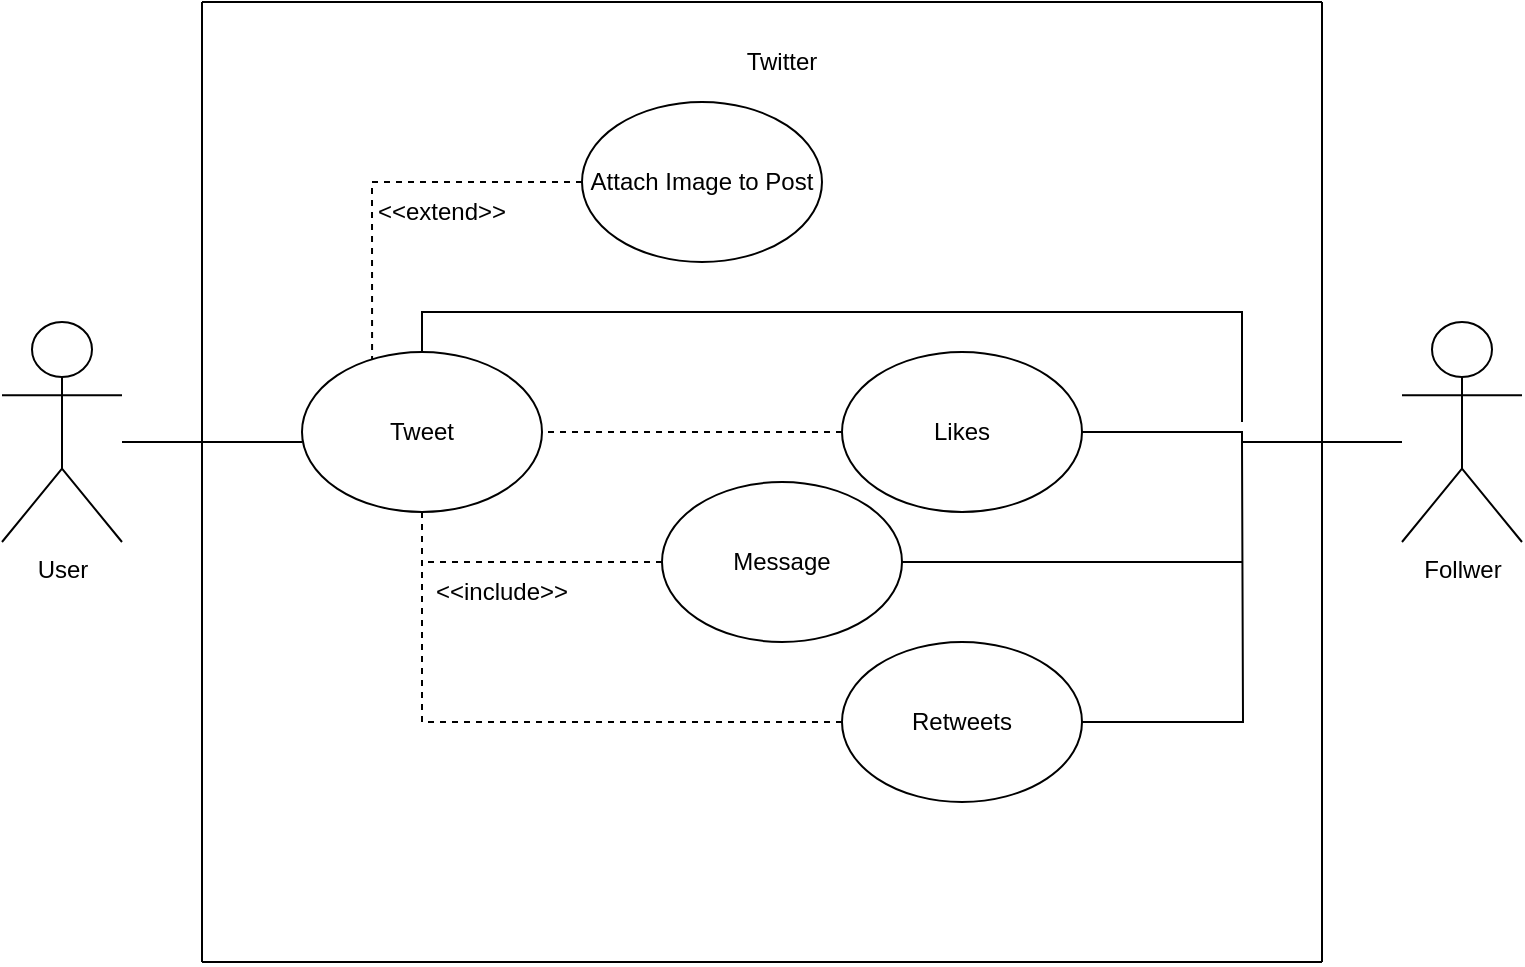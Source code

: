 <mxfile version="21.1.2" type="device">
  <diagram name="Page-1" id="I6cRySBgf-1Uv-d45_FB">
    <mxGraphModel dx="1232" dy="1187" grid="1" gridSize="10" guides="1" tooltips="1" connect="1" arrows="1" fold="1" page="1" pageScale="1" pageWidth="850" pageHeight="1100" math="0" shadow="0">
      <root>
        <mxCell id="0" />
        <mxCell id="1" parent="0" />
        <mxCell id="GMhXm9UVneW_Isthq-Cz-1" value="Follwer" style="shape=umlActor;verticalLabelPosition=bottom;verticalAlign=top;html=1;outlineConnect=0;" vertex="1" parent="1">
          <mxGeometry x="760" y="520" width="60" height="110" as="geometry" />
        </mxCell>
        <mxCell id="GMhXm9UVneW_Isthq-Cz-2" value="User" style="shape=umlActor;verticalLabelPosition=bottom;verticalAlign=top;html=1;outlineConnect=0;" vertex="1" parent="1">
          <mxGeometry x="60" y="520" width="60" height="110" as="geometry" />
        </mxCell>
        <mxCell id="GMhXm9UVneW_Isthq-Cz-9" value="" style="endArrow=none;html=1;rounded=0;" edge="1" parent="1">
          <mxGeometry width="50" height="50" relative="1" as="geometry">
            <mxPoint x="680" y="580" as="sourcePoint" />
            <mxPoint x="760" y="580" as="targetPoint" />
          </mxGeometry>
        </mxCell>
        <mxCell id="GMhXm9UVneW_Isthq-Cz-10" value="" style="endArrow=none;html=1;rounded=0;" edge="1" parent="1">
          <mxGeometry width="50" height="50" relative="1" as="geometry">
            <mxPoint x="120" y="580" as="sourcePoint" />
            <mxPoint x="210" y="580" as="targetPoint" />
          </mxGeometry>
        </mxCell>
        <mxCell id="GMhXm9UVneW_Isthq-Cz-12" style="edgeStyle=orthogonalEdgeStyle;rounded=0;orthogonalLoop=1;jettySize=auto;html=1;exitX=1;exitY=0.5;exitDx=0;exitDy=0;endArrow=none;endFill=0;" edge="1" parent="1" source="GMhXm9UVneW_Isthq-Cz-11">
          <mxGeometry relative="1" as="geometry">
            <mxPoint x="680" y="580" as="targetPoint" />
          </mxGeometry>
        </mxCell>
        <mxCell id="GMhXm9UVneW_Isthq-Cz-19" style="edgeStyle=orthogonalEdgeStyle;rounded=0;orthogonalLoop=1;jettySize=auto;html=1;exitX=0;exitY=0.5;exitDx=0;exitDy=0;entryX=0.5;entryY=1;entryDx=0;entryDy=0;endArrow=none;endFill=0;dashed=1;" edge="1" parent="1" source="GMhXm9UVneW_Isthq-Cz-11" target="GMhXm9UVneW_Isthq-Cz-18">
          <mxGeometry relative="1" as="geometry" />
        </mxCell>
        <mxCell id="GMhXm9UVneW_Isthq-Cz-11" value="Retweets" style="ellipse;whiteSpace=wrap;html=1;" vertex="1" parent="1">
          <mxGeometry x="480" y="680" width="120" height="80" as="geometry" />
        </mxCell>
        <mxCell id="GMhXm9UVneW_Isthq-Cz-16" style="edgeStyle=orthogonalEdgeStyle;rounded=0;orthogonalLoop=1;jettySize=auto;html=1;exitX=1;exitY=0.5;exitDx=0;exitDy=0;endArrow=none;endFill=0;" edge="1" parent="1" source="GMhXm9UVneW_Isthq-Cz-13">
          <mxGeometry relative="1" as="geometry">
            <mxPoint x="680" y="640" as="targetPoint" />
          </mxGeometry>
        </mxCell>
        <mxCell id="GMhXm9UVneW_Isthq-Cz-20" style="edgeStyle=orthogonalEdgeStyle;rounded=0;orthogonalLoop=1;jettySize=auto;html=1;exitX=0;exitY=0.5;exitDx=0;exitDy=0;endArrow=none;endFill=0;dashed=1;" edge="1" parent="1" source="GMhXm9UVneW_Isthq-Cz-13">
          <mxGeometry relative="1" as="geometry">
            <mxPoint x="270" y="640" as="targetPoint" />
          </mxGeometry>
        </mxCell>
        <mxCell id="GMhXm9UVneW_Isthq-Cz-13" value="Message" style="ellipse;whiteSpace=wrap;html=1;" vertex="1" parent="1">
          <mxGeometry x="390" y="600" width="120" height="80" as="geometry" />
        </mxCell>
        <mxCell id="GMhXm9UVneW_Isthq-Cz-15" style="edgeStyle=orthogonalEdgeStyle;rounded=0;orthogonalLoop=1;jettySize=auto;html=1;exitX=1;exitY=0.5;exitDx=0;exitDy=0;endArrow=none;endFill=0;" edge="1" parent="1" source="GMhXm9UVneW_Isthq-Cz-14">
          <mxGeometry relative="1" as="geometry">
            <mxPoint x="680" y="580" as="targetPoint" />
            <Array as="points">
              <mxPoint x="680" y="575" />
            </Array>
          </mxGeometry>
        </mxCell>
        <mxCell id="GMhXm9UVneW_Isthq-Cz-21" style="edgeStyle=orthogonalEdgeStyle;rounded=0;orthogonalLoop=1;jettySize=auto;html=1;exitX=0;exitY=0.5;exitDx=0;exitDy=0;entryX=1;entryY=0.5;entryDx=0;entryDy=0;endArrow=none;endFill=0;dashed=1;" edge="1" parent="1" source="GMhXm9UVneW_Isthq-Cz-14" target="GMhXm9UVneW_Isthq-Cz-18">
          <mxGeometry relative="1" as="geometry" />
        </mxCell>
        <mxCell id="GMhXm9UVneW_Isthq-Cz-14" value="Likes" style="ellipse;whiteSpace=wrap;html=1;" vertex="1" parent="1">
          <mxGeometry x="480" y="535" width="120" height="80" as="geometry" />
        </mxCell>
        <mxCell id="GMhXm9UVneW_Isthq-Cz-22" style="edgeStyle=orthogonalEdgeStyle;rounded=0;orthogonalLoop=1;jettySize=auto;html=1;exitX=0.5;exitY=0;exitDx=0;exitDy=0;endArrow=none;endFill=0;" edge="1" parent="1" source="GMhXm9UVneW_Isthq-Cz-18">
          <mxGeometry relative="1" as="geometry">
            <mxPoint x="680" y="570" as="targetPoint" />
            <Array as="points">
              <mxPoint x="270" y="515" />
              <mxPoint x="680" y="515" />
            </Array>
          </mxGeometry>
        </mxCell>
        <mxCell id="GMhXm9UVneW_Isthq-Cz-18" value="Tweet" style="ellipse;whiteSpace=wrap;html=1;" vertex="1" parent="1">
          <mxGeometry x="210" y="535" width="120" height="80" as="geometry" />
        </mxCell>
        <mxCell id="GMhXm9UVneW_Isthq-Cz-25" value="" style="endArrow=none;html=1;rounded=0;" edge="1" parent="1">
          <mxGeometry width="50" height="50" relative="1" as="geometry">
            <mxPoint x="160" y="360" as="sourcePoint" />
            <mxPoint x="720" y="360" as="targetPoint" />
          </mxGeometry>
        </mxCell>
        <mxCell id="GMhXm9UVneW_Isthq-Cz-26" value="" style="endArrow=none;html=1;rounded=0;" edge="1" parent="1">
          <mxGeometry width="50" height="50" relative="1" as="geometry">
            <mxPoint x="720" y="840" as="sourcePoint" />
            <mxPoint x="720" y="360" as="targetPoint" />
          </mxGeometry>
        </mxCell>
        <mxCell id="GMhXm9UVneW_Isthq-Cz-27" value="" style="endArrow=none;html=1;rounded=0;" edge="1" parent="1">
          <mxGeometry width="50" height="50" relative="1" as="geometry">
            <mxPoint x="160" y="840" as="sourcePoint" />
            <mxPoint x="720" y="840" as="targetPoint" />
          </mxGeometry>
        </mxCell>
        <mxCell id="GMhXm9UVneW_Isthq-Cz-28" value="" style="endArrow=none;html=1;rounded=0;" edge="1" parent="1">
          <mxGeometry width="50" height="50" relative="1" as="geometry">
            <mxPoint x="160" y="360" as="sourcePoint" />
            <mxPoint x="160" y="840" as="targetPoint" />
          </mxGeometry>
        </mxCell>
        <mxCell id="GMhXm9UVneW_Isthq-Cz-29" value="Twitter" style="text;html=1;strokeColor=none;fillColor=none;align=center;verticalAlign=middle;whiteSpace=wrap;rounded=0;" vertex="1" parent="1">
          <mxGeometry x="390" y="360" width="120" height="60" as="geometry" />
        </mxCell>
        <mxCell id="GMhXm9UVneW_Isthq-Cz-31" style="edgeStyle=orthogonalEdgeStyle;rounded=0;orthogonalLoop=1;jettySize=auto;html=1;exitX=0;exitY=0.5;exitDx=0;exitDy=0;entryX=0.292;entryY=0.05;entryDx=0;entryDy=0;entryPerimeter=0;endArrow=none;endFill=0;dashed=1;" edge="1" parent="1" source="GMhXm9UVneW_Isthq-Cz-30" target="GMhXm9UVneW_Isthq-Cz-18">
          <mxGeometry relative="1" as="geometry" />
        </mxCell>
        <mxCell id="GMhXm9UVneW_Isthq-Cz-30" value="Attach Image to Post" style="ellipse;whiteSpace=wrap;html=1;" vertex="1" parent="1">
          <mxGeometry x="350" y="410" width="120" height="80" as="geometry" />
        </mxCell>
        <mxCell id="GMhXm9UVneW_Isthq-Cz-32" value="&amp;lt;&amp;lt;include&amp;gt;&amp;gt;" style="text;html=1;strokeColor=none;fillColor=none;align=center;verticalAlign=middle;whiteSpace=wrap;rounded=0;" vertex="1" parent="1">
          <mxGeometry x="280" y="640" width="60" height="30" as="geometry" />
        </mxCell>
        <mxCell id="GMhXm9UVneW_Isthq-Cz-33" value="&amp;lt;&amp;lt;extend&amp;gt;&amp;gt;" style="text;html=1;strokeColor=none;fillColor=none;align=center;verticalAlign=middle;whiteSpace=wrap;rounded=0;" vertex="1" parent="1">
          <mxGeometry x="250" y="450" width="60" height="30" as="geometry" />
        </mxCell>
      </root>
    </mxGraphModel>
  </diagram>
</mxfile>
